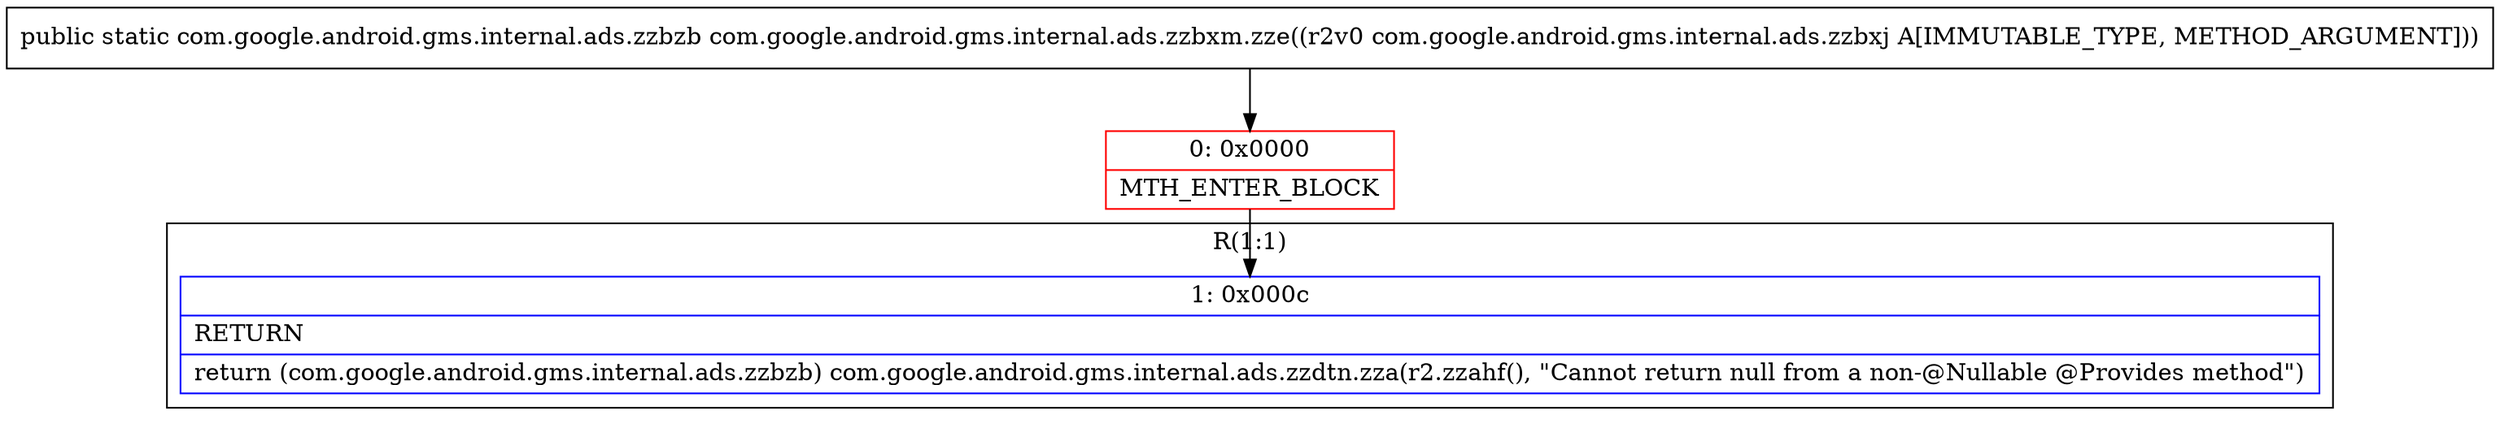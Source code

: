 digraph "CFG forcom.google.android.gms.internal.ads.zzbxm.zze(Lcom\/google\/android\/gms\/internal\/ads\/zzbxj;)Lcom\/google\/android\/gms\/internal\/ads\/zzbzb;" {
subgraph cluster_Region_1710806035 {
label = "R(1:1)";
node [shape=record,color=blue];
Node_1 [shape=record,label="{1\:\ 0x000c|RETURN\l|return (com.google.android.gms.internal.ads.zzbzb) com.google.android.gms.internal.ads.zzdtn.zza(r2.zzahf(), \"Cannot return null from a non\-@Nullable @Provides method\")\l}"];
}
Node_0 [shape=record,color=red,label="{0\:\ 0x0000|MTH_ENTER_BLOCK\l}"];
MethodNode[shape=record,label="{public static com.google.android.gms.internal.ads.zzbzb com.google.android.gms.internal.ads.zzbxm.zze((r2v0 com.google.android.gms.internal.ads.zzbxj A[IMMUTABLE_TYPE, METHOD_ARGUMENT])) }"];
MethodNode -> Node_0;
Node_0 -> Node_1;
}

